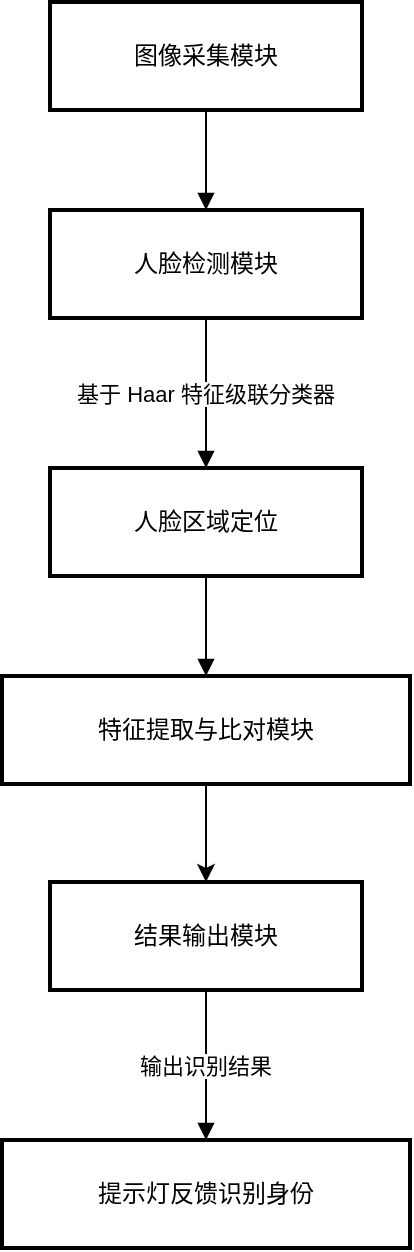 <mxfile version="26.2.13">
  <diagram name="第 1 页" id="Th7UaGhO0xqT4Yv7z99O">
    <mxGraphModel dx="786" dy="1118" grid="1" gridSize="10" guides="1" tooltips="1" connect="1" arrows="1" fold="1" page="1" pageScale="1" pageWidth="827" pageHeight="1169" math="0" shadow="0">
      <root>
        <mxCell id="0" />
        <mxCell id="1" parent="0" />
        <mxCell id="2" value="图像采集模块" style="whiteSpace=wrap;strokeWidth=2;" parent="1" vertex="1">
          <mxGeometry x="143" y="800" width="156" height="54" as="geometry" />
        </mxCell>
        <mxCell id="4" value="人脸检测模块" style="whiteSpace=wrap;strokeWidth=2;" parent="1" vertex="1">
          <mxGeometry x="143" y="904" width="156" height="54" as="geometry" />
        </mxCell>
        <mxCell id="5" value="人脸区域定位" style="whiteSpace=wrap;strokeWidth=2;" parent="1" vertex="1">
          <mxGeometry x="143" y="1033" width="156" height="54" as="geometry" />
        </mxCell>
        <mxCell id="hJXuF2WXKcT7cDwbCr9k-27" style="edgeStyle=orthogonalEdgeStyle;rounded=0;orthogonalLoop=1;jettySize=auto;html=1;exitX=0.5;exitY=1;exitDx=0;exitDy=0;" edge="1" parent="1" source="6" target="13">
          <mxGeometry relative="1" as="geometry" />
        </mxCell>
        <mxCell id="6" value="特征提取与比对模块" style="whiteSpace=wrap;strokeWidth=2;" parent="1" vertex="1">
          <mxGeometry x="119" y="1137" width="204" height="54" as="geometry" />
        </mxCell>
        <mxCell id="13" value="结果输出模块" style="whiteSpace=wrap;strokeWidth=2;" parent="1" vertex="1">
          <mxGeometry x="143" y="1240" width="156" height="54" as="geometry" />
        </mxCell>
        <mxCell id="14" value="提示灯反馈识别身份" style="whiteSpace=wrap;strokeWidth=2;" parent="1" vertex="1">
          <mxGeometry x="119" y="1369" width="204" height="54" as="geometry" />
        </mxCell>
        <mxCell id="16" value="" style="curved=1;startArrow=none;endArrow=block;exitX=0.5;exitY=1;entryX=0.5;entryY=0;" parent="1" target="4" edge="1">
          <mxGeometry relative="1" as="geometry">
            <Array as="points" />
            <mxPoint x="221" y="854" as="sourcePoint" />
          </mxGeometry>
        </mxCell>
        <mxCell id="17" value="基于 Haar 特征级联分类器" style="curved=1;startArrow=none;endArrow=block;exitX=0.5;exitY=1;entryX=0.5;entryY=0;" parent="1" source="4" target="5" edge="1">
          <mxGeometry relative="1" as="geometry">
            <Array as="points" />
          </mxGeometry>
        </mxCell>
        <mxCell id="18" value="" style="curved=1;startArrow=none;endArrow=block;exitX=0.5;exitY=1;entryX=0.5;entryY=0;" parent="1" source="5" target="6" edge="1">
          <mxGeometry relative="1" as="geometry">
            <Array as="points" />
          </mxGeometry>
        </mxCell>
        <mxCell id="27" value="输出识别结果" style="curved=1;startArrow=none;endArrow=block;exitX=0.5;exitY=0.99;entryX=0.5;entryY=-0.01;" parent="1" source="13" target="14" edge="1">
          <mxGeometry relative="1" as="geometry">
            <Array as="points" />
          </mxGeometry>
        </mxCell>
      </root>
    </mxGraphModel>
  </diagram>
</mxfile>
